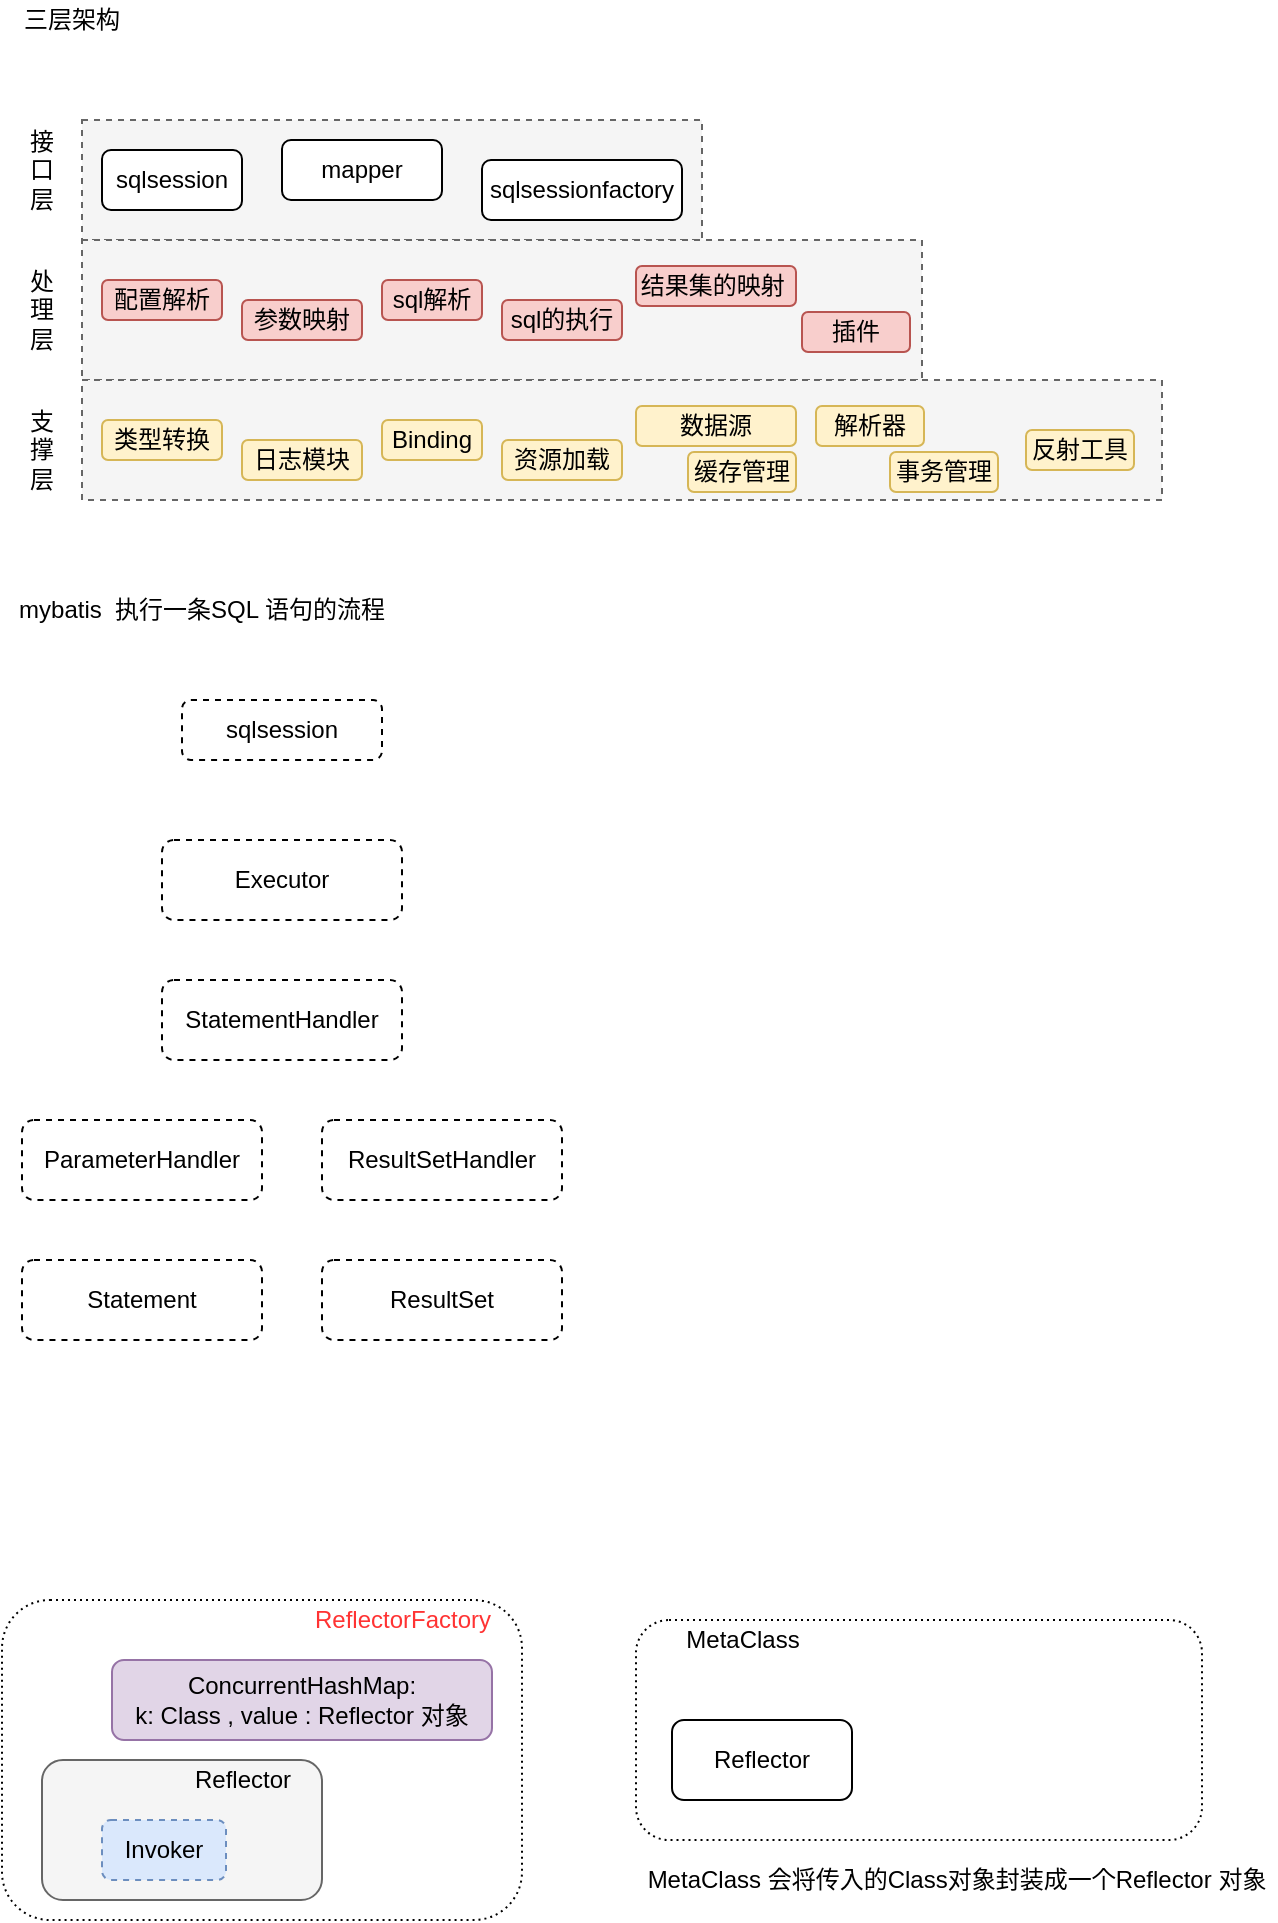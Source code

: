 <mxfile version="14.7.4" type="github">
  <diagram id="_C_IYXRYWDwCl6F7tw9B" name="第 1 页">
    <mxGraphModel dx="866" dy="522" grid="1" gridSize="10" guides="1" tooltips="1" connect="1" arrows="1" fold="1" page="1" pageScale="1" pageWidth="827" pageHeight="1169" math="0" shadow="0">
      <root>
        <mxCell id="0" />
        <mxCell id="1" parent="0" />
        <mxCell id="7rxP7pzXrHZdhUXxClqP-44" value="" style="rounded=1;whiteSpace=wrap;html=1;dashed=1;dashPattern=1 2;" vertex="1" parent="1">
          <mxGeometry x="40" y="840" width="260" height="160" as="geometry" />
        </mxCell>
        <mxCell id="7rxP7pzXrHZdhUXxClqP-1" value="三层架构" style="text;html=1;strokeColor=none;fillColor=none;align=center;verticalAlign=middle;whiteSpace=wrap;rounded=0;" vertex="1" parent="1">
          <mxGeometry x="40" y="40" width="70" height="20" as="geometry" />
        </mxCell>
        <mxCell id="7rxP7pzXrHZdhUXxClqP-2" value="" style="rounded=0;whiteSpace=wrap;html=1;dashed=1;fillColor=#f5f5f5;strokeColor=#666666;fontColor=#333333;" vertex="1" parent="1">
          <mxGeometry x="80" y="100" width="310" height="60" as="geometry" />
        </mxCell>
        <mxCell id="7rxP7pzXrHZdhUXxClqP-3" value="sqlsession" style="rounded=1;whiteSpace=wrap;html=1;" vertex="1" parent="1">
          <mxGeometry x="90" y="115" width="70" height="30" as="geometry" />
        </mxCell>
        <mxCell id="7rxP7pzXrHZdhUXxClqP-5" value="接口层" style="text;html=1;strokeColor=none;fillColor=none;align=center;verticalAlign=middle;whiteSpace=wrap;rounded=0;" vertex="1" parent="1">
          <mxGeometry x="50" y="100" width="20" height="50" as="geometry" />
        </mxCell>
        <mxCell id="7rxP7pzXrHZdhUXxClqP-6" value="mapper" style="rounded=1;whiteSpace=wrap;html=1;" vertex="1" parent="1">
          <mxGeometry x="180" y="110" width="80" height="30" as="geometry" />
        </mxCell>
        <mxCell id="7rxP7pzXrHZdhUXxClqP-7" value="sqlsessionfactory" style="rounded=1;whiteSpace=wrap;html=1;" vertex="1" parent="1">
          <mxGeometry x="280" y="120" width="100" height="30" as="geometry" />
        </mxCell>
        <mxCell id="7rxP7pzXrHZdhUXxClqP-8" value="" style="rounded=0;whiteSpace=wrap;html=1;dashed=1;fillColor=#f5f5f5;strokeColor=#666666;fontColor=#333333;" vertex="1" parent="1">
          <mxGeometry x="80" y="160" width="420" height="70" as="geometry" />
        </mxCell>
        <mxCell id="7rxP7pzXrHZdhUXxClqP-9" value="配置解析" style="rounded=1;whiteSpace=wrap;html=1;fillColor=#f8cecc;strokeColor=#b85450;" vertex="1" parent="1">
          <mxGeometry x="90" y="180" width="60" height="20" as="geometry" />
        </mxCell>
        <mxCell id="7rxP7pzXrHZdhUXxClqP-10" value="参数映射" style="rounded=1;whiteSpace=wrap;html=1;fillColor=#f8cecc;strokeColor=#b85450;" vertex="1" parent="1">
          <mxGeometry x="160" y="190" width="60" height="20" as="geometry" />
        </mxCell>
        <mxCell id="7rxP7pzXrHZdhUXxClqP-11" value="sql解析" style="rounded=1;whiteSpace=wrap;html=1;fillColor=#f8cecc;strokeColor=#b85450;" vertex="1" parent="1">
          <mxGeometry x="230" y="180" width="50" height="20" as="geometry" />
        </mxCell>
        <mxCell id="7rxP7pzXrHZdhUXxClqP-12" value="处理层" style="text;html=1;strokeColor=none;fillColor=none;align=center;verticalAlign=middle;whiteSpace=wrap;rounded=0;" vertex="1" parent="1">
          <mxGeometry x="50" y="170" width="20" height="50" as="geometry" />
        </mxCell>
        <mxCell id="7rxP7pzXrHZdhUXxClqP-13" value="sql的执行" style="rounded=1;whiteSpace=wrap;html=1;fillColor=#f8cecc;strokeColor=#b85450;" vertex="1" parent="1">
          <mxGeometry x="290" y="190" width="60" height="20" as="geometry" />
        </mxCell>
        <mxCell id="7rxP7pzXrHZdhUXxClqP-14" value="结果集的映射&amp;nbsp;" style="rounded=1;whiteSpace=wrap;html=1;fillColor=#f8cecc;strokeColor=#b85450;" vertex="1" parent="1">
          <mxGeometry x="357" y="173" width="80" height="20" as="geometry" />
        </mxCell>
        <mxCell id="7rxP7pzXrHZdhUXxClqP-15" value="插件" style="rounded=1;whiteSpace=wrap;html=1;fillColor=#f8cecc;strokeColor=#b85450;" vertex="1" parent="1">
          <mxGeometry x="440" y="196" width="54" height="20" as="geometry" />
        </mxCell>
        <mxCell id="7rxP7pzXrHZdhUXxClqP-18" value="" style="rounded=0;whiteSpace=wrap;html=1;dashed=1;fillColor=#f5f5f5;strokeColor=#666666;fontColor=#333333;" vertex="1" parent="1">
          <mxGeometry x="80" y="230" width="540" height="60" as="geometry" />
        </mxCell>
        <mxCell id="7rxP7pzXrHZdhUXxClqP-19" value="类型转换" style="rounded=1;whiteSpace=wrap;html=1;fillColor=#fff2cc;strokeColor=#d6b656;" vertex="1" parent="1">
          <mxGeometry x="90" y="250" width="60" height="20" as="geometry" />
        </mxCell>
        <mxCell id="7rxP7pzXrHZdhUXxClqP-20" value="日志模块" style="rounded=1;whiteSpace=wrap;html=1;fillColor=#fff2cc;strokeColor=#d6b656;" vertex="1" parent="1">
          <mxGeometry x="160" y="260" width="60" height="20" as="geometry" />
        </mxCell>
        <mxCell id="7rxP7pzXrHZdhUXxClqP-21" value="Binding" style="rounded=1;whiteSpace=wrap;html=1;fillColor=#fff2cc;strokeColor=#d6b656;" vertex="1" parent="1">
          <mxGeometry x="230" y="250" width="50" height="20" as="geometry" />
        </mxCell>
        <mxCell id="7rxP7pzXrHZdhUXxClqP-22" value="支撑层" style="text;html=1;strokeColor=none;fillColor=none;align=center;verticalAlign=middle;whiteSpace=wrap;rounded=0;" vertex="1" parent="1">
          <mxGeometry x="50" y="240" width="20" height="50" as="geometry" />
        </mxCell>
        <mxCell id="7rxP7pzXrHZdhUXxClqP-23" value="资源加载" style="rounded=1;whiteSpace=wrap;html=1;fillColor=#fff2cc;strokeColor=#d6b656;" vertex="1" parent="1">
          <mxGeometry x="290" y="260" width="60" height="20" as="geometry" />
        </mxCell>
        <mxCell id="7rxP7pzXrHZdhUXxClqP-24" value="数据源" style="rounded=1;whiteSpace=wrap;html=1;fillColor=#fff2cc;strokeColor=#d6b656;" vertex="1" parent="1">
          <mxGeometry x="357" y="243" width="80" height="20" as="geometry" />
        </mxCell>
        <mxCell id="7rxP7pzXrHZdhUXxClqP-25" value="缓存管理" style="rounded=1;whiteSpace=wrap;html=1;fillColor=#fff2cc;strokeColor=#d6b656;" vertex="1" parent="1">
          <mxGeometry x="383" y="266" width="54" height="20" as="geometry" />
        </mxCell>
        <mxCell id="7rxP7pzXrHZdhUXxClqP-26" value="解析器" style="rounded=1;whiteSpace=wrap;html=1;fillColor=#fff2cc;strokeColor=#d6b656;" vertex="1" parent="1">
          <mxGeometry x="447" y="243" width="54" height="20" as="geometry" />
        </mxCell>
        <mxCell id="7rxP7pzXrHZdhUXxClqP-27" value="事务管理" style="rounded=1;whiteSpace=wrap;html=1;fillColor=#fff2cc;strokeColor=#d6b656;" vertex="1" parent="1">
          <mxGeometry x="484" y="266" width="54" height="20" as="geometry" />
        </mxCell>
        <mxCell id="7rxP7pzXrHZdhUXxClqP-28" value="反射工具" style="rounded=1;whiteSpace=wrap;html=1;fillColor=#fff2cc;strokeColor=#d6b656;" vertex="1" parent="1">
          <mxGeometry x="552" y="255" width="54" height="20" as="geometry" />
        </mxCell>
        <mxCell id="7rxP7pzXrHZdhUXxClqP-29" value="mybatis&amp;nbsp; 执行一条SQL 语句的流程" style="text;html=1;strokeColor=none;fillColor=none;align=center;verticalAlign=middle;whiteSpace=wrap;rounded=0;dashed=1;" vertex="1" parent="1">
          <mxGeometry x="40" y="330" width="200" height="30" as="geometry" />
        </mxCell>
        <mxCell id="7rxP7pzXrHZdhUXxClqP-30" value="sqlsession" style="rounded=1;whiteSpace=wrap;html=1;dashed=1;" vertex="1" parent="1">
          <mxGeometry x="130" y="390" width="100" height="30" as="geometry" />
        </mxCell>
        <mxCell id="7rxP7pzXrHZdhUXxClqP-32" value="Executor" style="rounded=1;whiteSpace=wrap;html=1;dashed=1;" vertex="1" parent="1">
          <mxGeometry x="120" y="460" width="120" height="40" as="geometry" />
        </mxCell>
        <mxCell id="7rxP7pzXrHZdhUXxClqP-33" value="StatementHandler" style="rounded=1;whiteSpace=wrap;html=1;dashed=1;" vertex="1" parent="1">
          <mxGeometry x="120" y="530" width="120" height="40" as="geometry" />
        </mxCell>
        <mxCell id="7rxP7pzXrHZdhUXxClqP-34" value="ParameterHandler" style="rounded=1;whiteSpace=wrap;html=1;dashed=1;" vertex="1" parent="1">
          <mxGeometry x="50" y="600" width="120" height="40" as="geometry" />
        </mxCell>
        <mxCell id="7rxP7pzXrHZdhUXxClqP-35" value="Statement" style="rounded=1;whiteSpace=wrap;html=1;dashed=1;" vertex="1" parent="1">
          <mxGeometry x="50" y="670" width="120" height="40" as="geometry" />
        </mxCell>
        <mxCell id="7rxP7pzXrHZdhUXxClqP-36" value="ResultSetHandler" style="rounded=1;whiteSpace=wrap;html=1;dashed=1;" vertex="1" parent="1">
          <mxGeometry x="200" y="600" width="120" height="40" as="geometry" />
        </mxCell>
        <mxCell id="7rxP7pzXrHZdhUXxClqP-37" value="ResultSet" style="rounded=1;whiteSpace=wrap;html=1;dashed=1;" vertex="1" parent="1">
          <mxGeometry x="200" y="670" width="120" height="40" as="geometry" />
        </mxCell>
        <mxCell id="7rxP7pzXrHZdhUXxClqP-41" value="" style="rounded=1;whiteSpace=wrap;html=1;fillColor=#f5f5f5;strokeColor=#666666;fontColor=#333333;" vertex="1" parent="1">
          <mxGeometry x="60" y="920" width="140" height="70" as="geometry" />
        </mxCell>
        <mxCell id="7rxP7pzXrHZdhUXxClqP-42" value="Reflector" style="text;html=1;align=center;verticalAlign=middle;resizable=0;points=[];autosize=1;strokeColor=none;" vertex="1" parent="1">
          <mxGeometry x="130" y="920" width="60" height="20" as="geometry" />
        </mxCell>
        <mxCell id="7rxP7pzXrHZdhUXxClqP-43" value="Invoker" style="rounded=1;whiteSpace=wrap;html=1;dashed=1;fillColor=#dae8fc;strokeColor=#6c8ebf;" vertex="1" parent="1">
          <mxGeometry x="90" y="950" width="62" height="30" as="geometry" />
        </mxCell>
        <mxCell id="7rxP7pzXrHZdhUXxClqP-45" value="&lt;font color=&quot;#ff3333&quot;&gt;ReflectorFactory&lt;/font&gt;" style="text;html=1;align=center;verticalAlign=middle;resizable=0;points=[];autosize=1;strokeColor=none;" vertex="1" parent="1">
          <mxGeometry x="190" y="840" width="100" height="20" as="geometry" />
        </mxCell>
        <mxCell id="7rxP7pzXrHZdhUXxClqP-46" value="ConcurrentHashMap: &lt;br&gt;k: Class , value : Reflector 对象" style="rounded=1;whiteSpace=wrap;html=1;fillColor=#e1d5e7;strokeColor=#9673a6;" vertex="1" parent="1">
          <mxGeometry x="95" y="870" width="190" height="40" as="geometry" />
        </mxCell>
        <mxCell id="7rxP7pzXrHZdhUXxClqP-47" value="" style="rounded=1;whiteSpace=wrap;html=1;dashed=1;dashPattern=1 2;" vertex="1" parent="1">
          <mxGeometry x="357" y="850" width="283" height="110" as="geometry" />
        </mxCell>
        <mxCell id="7rxP7pzXrHZdhUXxClqP-48" value="MetaClass&lt;br&gt;" style="text;html=1;align=center;verticalAlign=middle;resizable=0;points=[];autosize=1;strokeColor=none;" vertex="1" parent="1">
          <mxGeometry x="375" y="850" width="70" height="20" as="geometry" />
        </mxCell>
        <mxCell id="7rxP7pzXrHZdhUXxClqP-49" value="Reflector" style="rounded=1;whiteSpace=wrap;html=1;" vertex="1" parent="1">
          <mxGeometry x="375" y="900" width="90" height="40" as="geometry" />
        </mxCell>
        <mxCell id="7rxP7pzXrHZdhUXxClqP-50" value="MetaClass 会将传入的Class对象封装成一个Reflector 对象" style="text;html=1;align=center;verticalAlign=middle;resizable=0;points=[];autosize=1;strokeColor=none;" vertex="1" parent="1">
          <mxGeometry x="357" y="970" width="320" height="20" as="geometry" />
        </mxCell>
      </root>
    </mxGraphModel>
  </diagram>
</mxfile>
